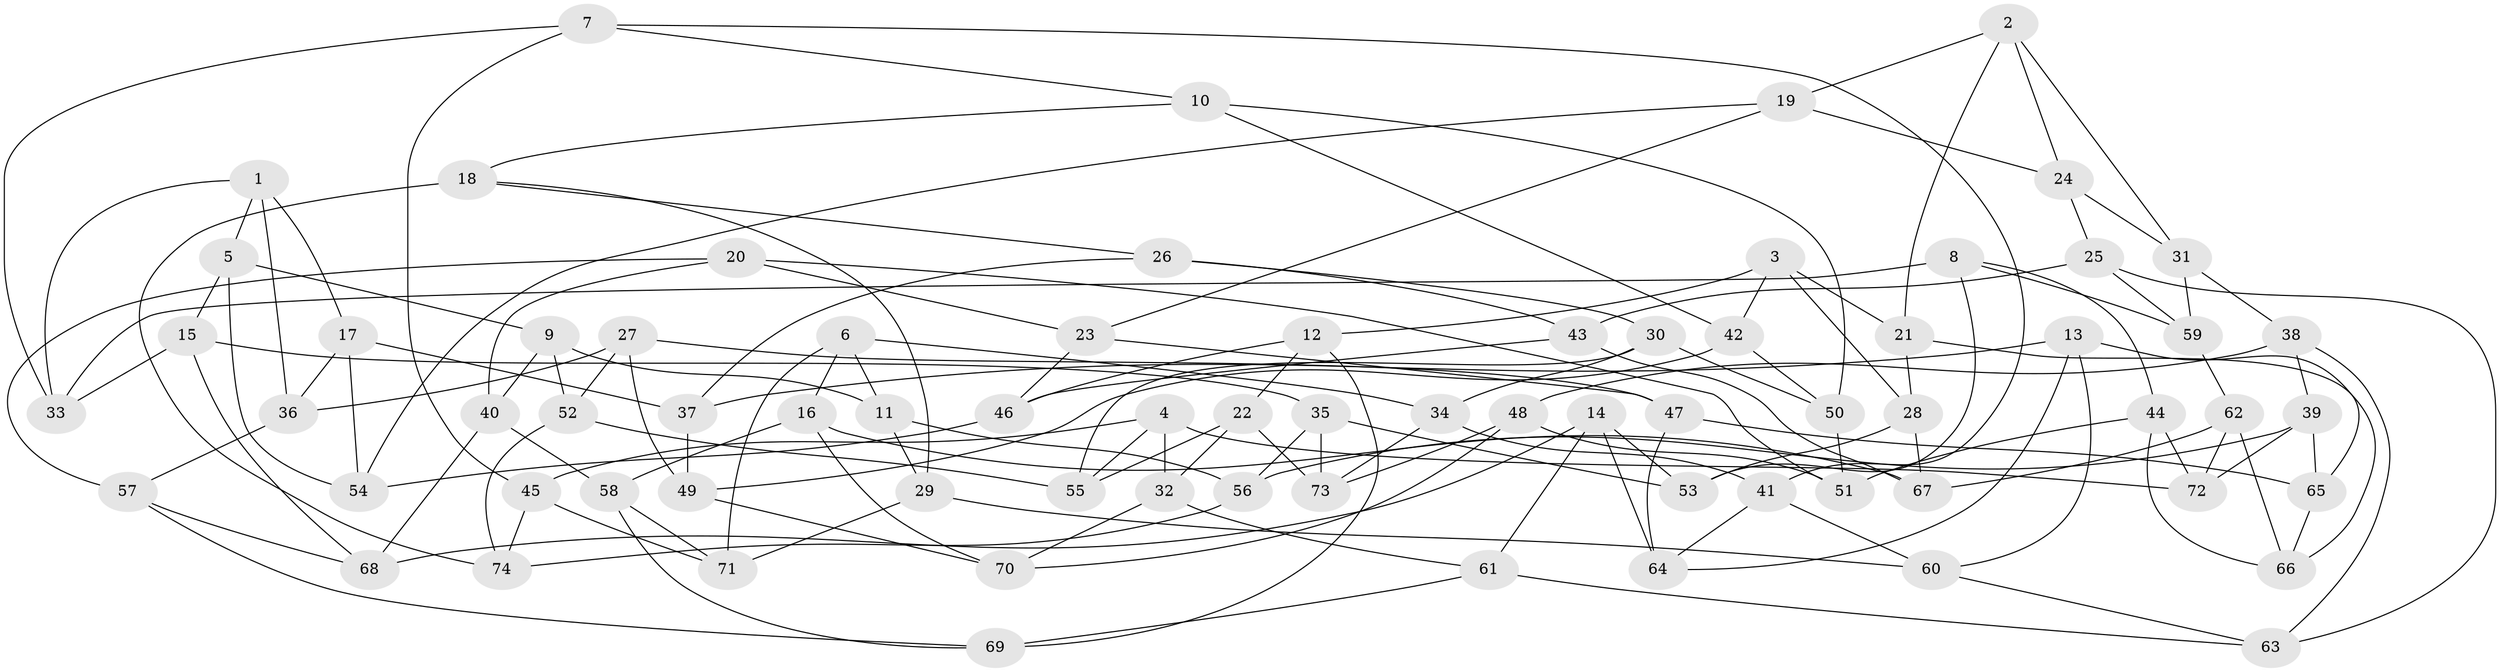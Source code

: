 // coarse degree distribution, {8: 0.05405405405405406, 6: 0.2972972972972973, 4: 0.4864864864864865, 11: 0.02702702702702703, 5: 0.05405405405405406, 10: 0.05405405405405406, 3: 0.02702702702702703}
// Generated by graph-tools (version 1.1) at 2025/20/03/04/25 18:20:45]
// undirected, 74 vertices, 148 edges
graph export_dot {
graph [start="1"]
  node [color=gray90,style=filled];
  1;
  2;
  3;
  4;
  5;
  6;
  7;
  8;
  9;
  10;
  11;
  12;
  13;
  14;
  15;
  16;
  17;
  18;
  19;
  20;
  21;
  22;
  23;
  24;
  25;
  26;
  27;
  28;
  29;
  30;
  31;
  32;
  33;
  34;
  35;
  36;
  37;
  38;
  39;
  40;
  41;
  42;
  43;
  44;
  45;
  46;
  47;
  48;
  49;
  50;
  51;
  52;
  53;
  54;
  55;
  56;
  57;
  58;
  59;
  60;
  61;
  62;
  63;
  64;
  65;
  66;
  67;
  68;
  69;
  70;
  71;
  72;
  73;
  74;
  1 -- 33;
  1 -- 17;
  1 -- 36;
  1 -- 5;
  2 -- 21;
  2 -- 24;
  2 -- 19;
  2 -- 31;
  3 -- 21;
  3 -- 42;
  3 -- 28;
  3 -- 12;
  4 -- 32;
  4 -- 72;
  4 -- 55;
  4 -- 45;
  5 -- 9;
  5 -- 15;
  5 -- 54;
  6 -- 11;
  6 -- 34;
  6 -- 71;
  6 -- 16;
  7 -- 33;
  7 -- 41;
  7 -- 45;
  7 -- 10;
  8 -- 53;
  8 -- 33;
  8 -- 44;
  8 -- 59;
  9 -- 40;
  9 -- 11;
  9 -- 52;
  10 -- 42;
  10 -- 50;
  10 -- 18;
  11 -- 56;
  11 -- 29;
  12 -- 46;
  12 -- 22;
  12 -- 69;
  13 -- 60;
  13 -- 64;
  13 -- 37;
  13 -- 65;
  14 -- 53;
  14 -- 61;
  14 -- 64;
  14 -- 68;
  15 -- 68;
  15 -- 35;
  15 -- 33;
  16 -- 70;
  16 -- 58;
  16 -- 67;
  17 -- 37;
  17 -- 54;
  17 -- 36;
  18 -- 74;
  18 -- 26;
  18 -- 29;
  19 -- 24;
  19 -- 54;
  19 -- 23;
  20 -- 51;
  20 -- 23;
  20 -- 57;
  20 -- 40;
  21 -- 28;
  21 -- 66;
  22 -- 55;
  22 -- 73;
  22 -- 32;
  23 -- 47;
  23 -- 46;
  24 -- 25;
  24 -- 31;
  25 -- 43;
  25 -- 63;
  25 -- 59;
  26 -- 30;
  26 -- 37;
  26 -- 43;
  27 -- 47;
  27 -- 52;
  27 -- 36;
  27 -- 49;
  28 -- 53;
  28 -- 67;
  29 -- 71;
  29 -- 60;
  30 -- 50;
  30 -- 34;
  30 -- 55;
  31 -- 38;
  31 -- 59;
  32 -- 61;
  32 -- 70;
  34 -- 73;
  34 -- 41;
  35 -- 53;
  35 -- 73;
  35 -- 56;
  36 -- 57;
  37 -- 49;
  38 -- 39;
  38 -- 48;
  38 -- 63;
  39 -- 56;
  39 -- 72;
  39 -- 65;
  40 -- 58;
  40 -- 68;
  41 -- 60;
  41 -- 64;
  42 -- 49;
  42 -- 50;
  43 -- 67;
  43 -- 46;
  44 -- 51;
  44 -- 66;
  44 -- 72;
  45 -- 74;
  45 -- 71;
  46 -- 54;
  47 -- 65;
  47 -- 64;
  48 -- 73;
  48 -- 51;
  48 -- 70;
  49 -- 70;
  50 -- 51;
  52 -- 74;
  52 -- 55;
  56 -- 74;
  57 -- 69;
  57 -- 68;
  58 -- 69;
  58 -- 71;
  59 -- 62;
  60 -- 63;
  61 -- 63;
  61 -- 69;
  62 -- 66;
  62 -- 67;
  62 -- 72;
  65 -- 66;
}
